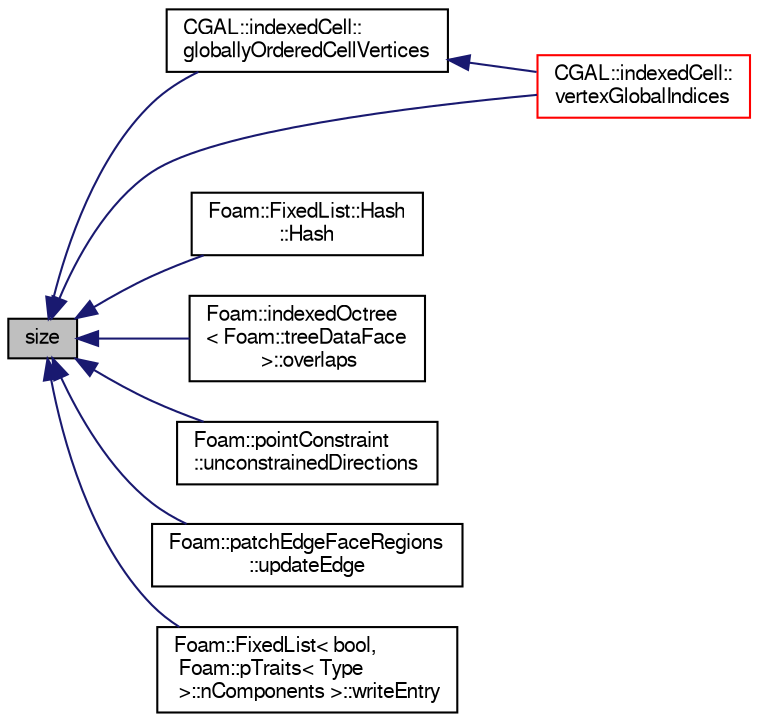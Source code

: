 digraph "size"
{
  bgcolor="transparent";
  edge [fontname="FreeSans",fontsize="10",labelfontname="FreeSans",labelfontsize="10"];
  node [fontname="FreeSans",fontsize="10",shape=record];
  rankdir="LR";
  Node144 [label="size",height=0.2,width=0.4,color="black", fillcolor="grey75", style="filled", fontcolor="black"];
  Node144 -> Node145 [dir="back",color="midnightblue",fontsize="10",style="solid",fontname="FreeSans"];
  Node145 [label="CGAL::indexedCell::\lgloballyOrderedCellVertices",height=0.2,width=0.4,color="black",URL="$a31462.html#a17f6cb1b60e0d2c2ff0f8a49e3876970",tooltip="Using the globalIndex object, return a list of four vertices with. "];
  Node145 -> Node146 [dir="back",color="midnightblue",fontsize="10",style="solid",fontname="FreeSans"];
  Node146 [label="CGAL::indexedCell::\lvertexGlobalIndices",height=0.2,width=0.4,color="red",URL="$a31462.html#a4ffaecdeaad2fba553e7b6d74fcff159",tooltip="Using the globalIndex object, return a list of four (sorted) global. "];
  Node144 -> Node148 [dir="back",color="midnightblue",fontsize="10",style="solid",fontname="FreeSans"];
  Node148 [label="Foam::FixedList::Hash\l::Hash",height=0.2,width=0.4,color="black",URL="$a25898.html#a7d97a81e3e1f24c0b1785ac1c1d193e8"];
  Node144 -> Node149 [dir="back",color="midnightblue",fontsize="10",style="solid",fontname="FreeSans"];
  Node149 [label="Foam::indexedOctree\l\< Foam::treeDataFace\l \>::overlaps",height=0.2,width=0.4,color="black",URL="$a25026.html#a4ca2bef7dbdb103c2f7f02e34e28b967",tooltip="Helper: does bb intersect a sphere around sample? Or is any. "];
  Node144 -> Node150 [dir="back",color="midnightblue",fontsize="10",style="solid",fontname="FreeSans"];
  Node150 [label="Foam::pointConstraint\l::unconstrainedDirections",height=0.2,width=0.4,color="black",URL="$a26642.html#a98f43facd2e94d5c21b40b7017ce87e7",tooltip="Return the accumulated unconstrained directions. Directions. "];
  Node144 -> Node151 [dir="back",color="midnightblue",fontsize="10",style="solid",fontname="FreeSans"];
  Node151 [label="Foam::patchEdgeFaceRegions\l::updateEdge",height=0.2,width=0.4,color="black",URL="$a24830.html#afb979015164183b250c0c69790e2b632",tooltip="New information for edge (from e.g. coupled edge) "];
  Node144 -> Node146 [dir="back",color="midnightblue",fontsize="10",style="solid",fontname="FreeSans"];
  Node144 -> Node152 [dir="back",color="midnightblue",fontsize="10",style="solid",fontname="FreeSans"];
  Node152 [label="Foam::FixedList\< bool,\l Foam::pTraits\< Type\l \>::nComponents \>::writeEntry",height=0.2,width=0.4,color="black",URL="$a25894.html#ab40cda08e1d63badc1dbc7c31005601e",tooltip="Write the FixedList as a dictionary entry with keyword. "];
}
